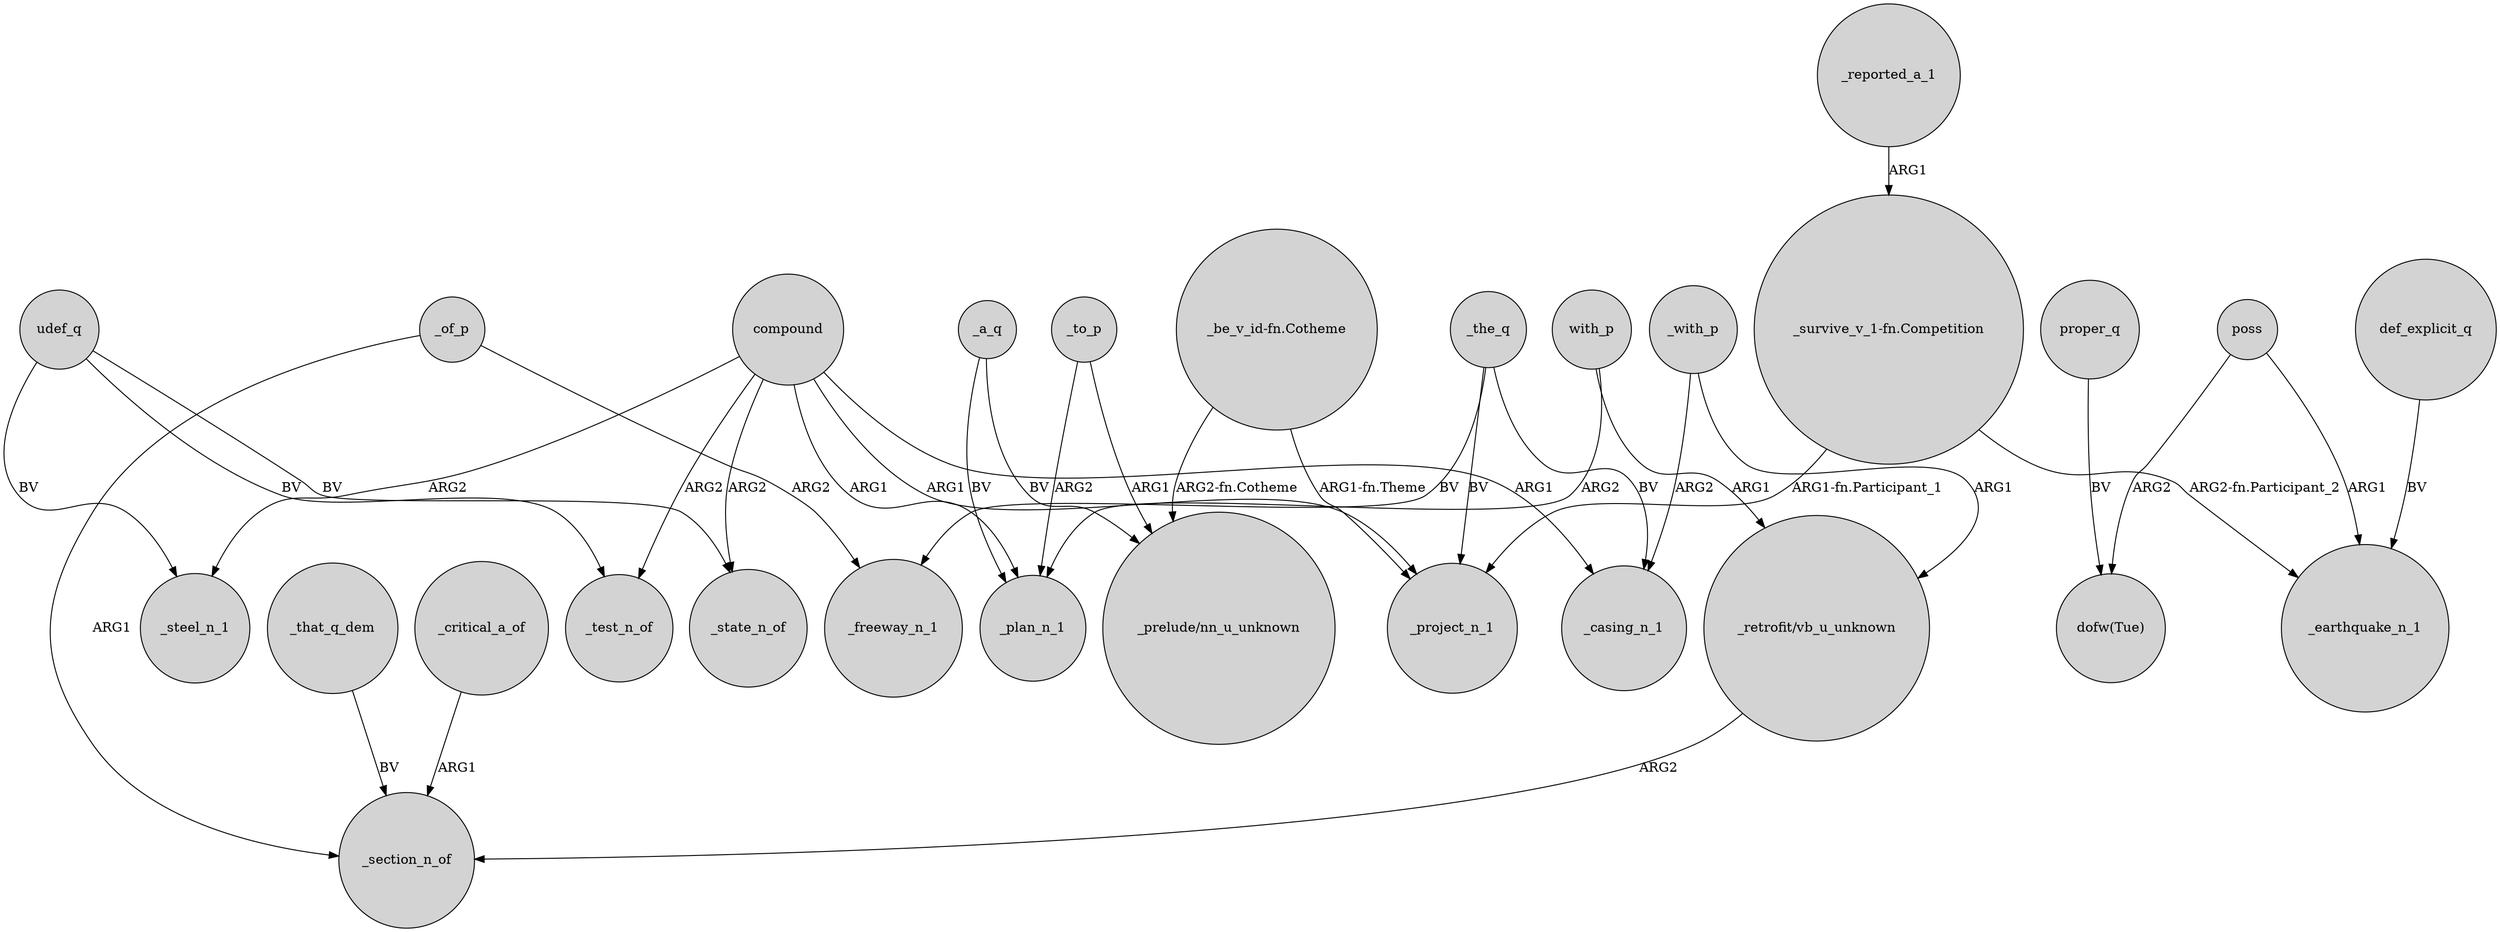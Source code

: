 digraph {
	node [shape=circle style=filled]
	_of_p -> _section_n_of [label=ARG1]
	"_be_v_id-fn.Cotheme" -> "_prelude/nn_u_unknown" [label="ARG2-fn.Cotheme"]
	"_survive_v_1-fn.Competition" -> _earthquake_n_1 [label="ARG2-fn.Participant_2"]
	compound -> _test_n_of [label=ARG2]
	_that_q_dem -> _section_n_of [label=BV]
	_critical_a_of -> _section_n_of [label=ARG1]
	udef_q -> _test_n_of [label=BV]
	with_p -> _plan_n_1 [label=ARG2]
	"_be_v_id-fn.Cotheme" -> _project_n_1 [label="ARG1-fn.Theme"]
	_to_p -> "_prelude/nn_u_unknown" [label=ARG1]
	_with_p -> _casing_n_1 [label=ARG2]
	_the_q -> _freeway_n_1 [label=BV]
	udef_q -> _state_n_of [label=BV]
	udef_q -> _steel_n_1 [label=BV]
	_of_p -> _freeway_n_1 [label=ARG2]
	"_survive_v_1-fn.Competition" -> _project_n_1 [label="ARG1-fn.Participant_1"]
	_a_q -> _plan_n_1 [label=BV]
	_reported_a_1 -> "_survive_v_1-fn.Competition" [label=ARG1]
	_to_p -> _plan_n_1 [label=ARG2]
	_with_p -> "_retrofit/vb_u_unknown" [label=ARG1]
	poss -> _earthquake_n_1 [label=ARG1]
	poss -> "dofw(Tue)" [label=ARG2]
	compound -> _steel_n_1 [label=ARG2]
	"_retrofit/vb_u_unknown" -> _section_n_of [label=ARG2]
	_the_q -> _casing_n_1 [label=BV]
	proper_q -> "dofw(Tue)" [label=BV]
	def_explicit_q -> _earthquake_n_1 [label=BV]
	compound -> _project_n_1 [label=ARG1]
	_the_q -> _project_n_1 [label=BV]
	compound -> _state_n_of [label=ARG2]
	compound -> _plan_n_1 [label=ARG1]
	compound -> _casing_n_1 [label=ARG1]
	_a_q -> "_prelude/nn_u_unknown" [label=BV]
	with_p -> "_retrofit/vb_u_unknown" [label=ARG1]
}
